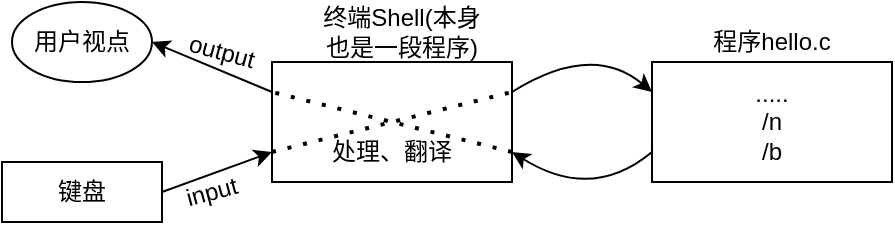<mxfile version="22.1.11" type="device">
  <diagram name="第 1 页" id="mahS6AjHuFbLZWCCuIt_">
    <mxGraphModel dx="794" dy="519" grid="1" gridSize="10" guides="1" tooltips="1" connect="1" arrows="1" fold="1" page="1" pageScale="1" pageWidth="827" pageHeight="1169" math="0" shadow="0">
      <root>
        <mxCell id="0" />
        <mxCell id="1" parent="0" />
        <mxCell id="jm40bD1xkq0SgWkvZbxL-1" value="用户视点" style="ellipse;whiteSpace=wrap;html=1;fillColor=none;" vertex="1" parent="1">
          <mxGeometry x="60" y="170" width="70" height="40" as="geometry" />
        </mxCell>
        <mxCell id="jm40bD1xkq0SgWkvZbxL-2" value="" style="rounded=0;whiteSpace=wrap;html=1;fillColor=none;" vertex="1" parent="1">
          <mxGeometry x="190" y="200" width="120" height="60" as="geometry" />
        </mxCell>
        <mxCell id="jm40bD1xkq0SgWkvZbxL-3" value="终端Shell(本身也是一段程序)" style="text;html=1;strokeColor=none;fillColor=none;align=center;verticalAlign=middle;whiteSpace=wrap;rounded=0;" vertex="1" parent="1">
          <mxGeometry x="210" y="170" width="90" height="30" as="geometry" />
        </mxCell>
        <mxCell id="jm40bD1xkq0SgWkvZbxL-4" value="键盘" style="rounded=0;whiteSpace=wrap;html=1;fillColor=none;" vertex="1" parent="1">
          <mxGeometry x="55" y="250" width="80" height="30" as="geometry" />
        </mxCell>
        <mxCell id="jm40bD1xkq0SgWkvZbxL-5" value=".....&lt;br&gt;/n&lt;br&gt;/b" style="rounded=0;whiteSpace=wrap;html=1;fillColor=none;" vertex="1" parent="1">
          <mxGeometry x="380" y="200" width="120" height="60" as="geometry" />
        </mxCell>
        <mxCell id="jm40bD1xkq0SgWkvZbxL-6" value="程序hello.c" style="text;html=1;strokeColor=none;fillColor=none;align=center;verticalAlign=middle;whiteSpace=wrap;rounded=0;" vertex="1" parent="1">
          <mxGeometry x="395" y="180" width="90" height="20" as="geometry" />
        </mxCell>
        <mxCell id="jm40bD1xkq0SgWkvZbxL-9" value="" style="endArrow=classic;html=1;rounded=0;exitX=1;exitY=0.5;exitDx=0;exitDy=0;entryX=0;entryY=0.75;entryDx=0;entryDy=0;" edge="1" parent="1" source="jm40bD1xkq0SgWkvZbxL-4" target="jm40bD1xkq0SgWkvZbxL-2">
          <mxGeometry width="50" height="50" relative="1" as="geometry">
            <mxPoint x="380" y="300" as="sourcePoint" />
            <mxPoint x="430" y="250" as="targetPoint" />
          </mxGeometry>
        </mxCell>
        <mxCell id="jm40bD1xkq0SgWkvZbxL-10" value="" style="endArrow=none;dashed=1;html=1;dashPattern=1 3;strokeWidth=2;rounded=0;exitX=0;exitY=0.75;exitDx=0;exitDy=0;entryX=1;entryY=0.25;entryDx=0;entryDy=0;" edge="1" parent="1" source="jm40bD1xkq0SgWkvZbxL-2" target="jm40bD1xkq0SgWkvZbxL-2">
          <mxGeometry width="50" height="50" relative="1" as="geometry">
            <mxPoint x="380" y="300" as="sourcePoint" />
            <mxPoint x="430" y="250" as="targetPoint" />
          </mxGeometry>
        </mxCell>
        <mxCell id="jm40bD1xkq0SgWkvZbxL-15" value="" style="endArrow=none;dashed=1;html=1;dashPattern=1 3;strokeWidth=2;rounded=0;exitX=1;exitY=0.75;exitDx=0;exitDy=0;entryX=0;entryY=0.25;entryDx=0;entryDy=0;" edge="1" parent="1" source="jm40bD1xkq0SgWkvZbxL-2" target="jm40bD1xkq0SgWkvZbxL-2">
          <mxGeometry width="50" height="50" relative="1" as="geometry">
            <mxPoint x="380" y="300" as="sourcePoint" />
            <mxPoint x="430" y="250" as="targetPoint" />
          </mxGeometry>
        </mxCell>
        <mxCell id="jm40bD1xkq0SgWkvZbxL-16" value="" style="endArrow=classic;html=1;rounded=0;exitX=0;exitY=0.25;exitDx=0;exitDy=0;entryX=1;entryY=0.5;entryDx=0;entryDy=0;" edge="1" parent="1" source="jm40bD1xkq0SgWkvZbxL-2" target="jm40bD1xkq0SgWkvZbxL-1">
          <mxGeometry width="50" height="50" relative="1" as="geometry">
            <mxPoint x="380" y="300" as="sourcePoint" />
            <mxPoint x="430" y="250" as="targetPoint" />
          </mxGeometry>
        </mxCell>
        <mxCell id="jm40bD1xkq0SgWkvZbxL-18" value="" style="curved=1;endArrow=classic;html=1;rounded=0;exitX=1;exitY=0.25;exitDx=0;exitDy=0;entryX=0;entryY=0.25;entryDx=0;entryDy=0;" edge="1" parent="1" source="jm40bD1xkq0SgWkvZbxL-2" target="jm40bD1xkq0SgWkvZbxL-5">
          <mxGeometry width="50" height="50" relative="1" as="geometry">
            <mxPoint x="380" y="300" as="sourcePoint" />
            <mxPoint x="430" y="250" as="targetPoint" />
            <Array as="points">
              <mxPoint x="350" y="190" />
            </Array>
          </mxGeometry>
        </mxCell>
        <mxCell id="jm40bD1xkq0SgWkvZbxL-19" value="" style="curved=1;endArrow=classic;html=1;rounded=0;exitX=0;exitY=0.75;exitDx=0;exitDy=0;entryX=1;entryY=0.75;entryDx=0;entryDy=0;" edge="1" parent="1" source="jm40bD1xkq0SgWkvZbxL-5" target="jm40bD1xkq0SgWkvZbxL-2">
          <mxGeometry width="50" height="50" relative="1" as="geometry">
            <mxPoint x="320" y="225" as="sourcePoint" />
            <mxPoint x="390" y="225" as="targetPoint" />
            <Array as="points">
              <mxPoint x="350" y="270" />
            </Array>
          </mxGeometry>
        </mxCell>
        <mxCell id="jm40bD1xkq0SgWkvZbxL-20" value="input" style="text;html=1;strokeColor=none;fillColor=none;align=center;verticalAlign=middle;whiteSpace=wrap;rounded=0;rotation=-15;" vertex="1" parent="1">
          <mxGeometry x="130" y="250" width="60" height="30" as="geometry" />
        </mxCell>
        <mxCell id="jm40bD1xkq0SgWkvZbxL-21" value="output" style="text;html=1;strokeColor=none;fillColor=none;align=center;verticalAlign=middle;whiteSpace=wrap;rounded=0;rotation=15;" vertex="1" parent="1">
          <mxGeometry x="135" y="180" width="60" height="30" as="geometry" />
        </mxCell>
        <mxCell id="jm40bD1xkq0SgWkvZbxL-23" value="处理、翻译" style="text;html=1;strokeColor=none;fillColor=none;align=center;verticalAlign=middle;whiteSpace=wrap;rounded=0;" vertex="1" parent="1">
          <mxGeometry x="210" y="230" width="80" height="30" as="geometry" />
        </mxCell>
      </root>
    </mxGraphModel>
  </diagram>
</mxfile>
